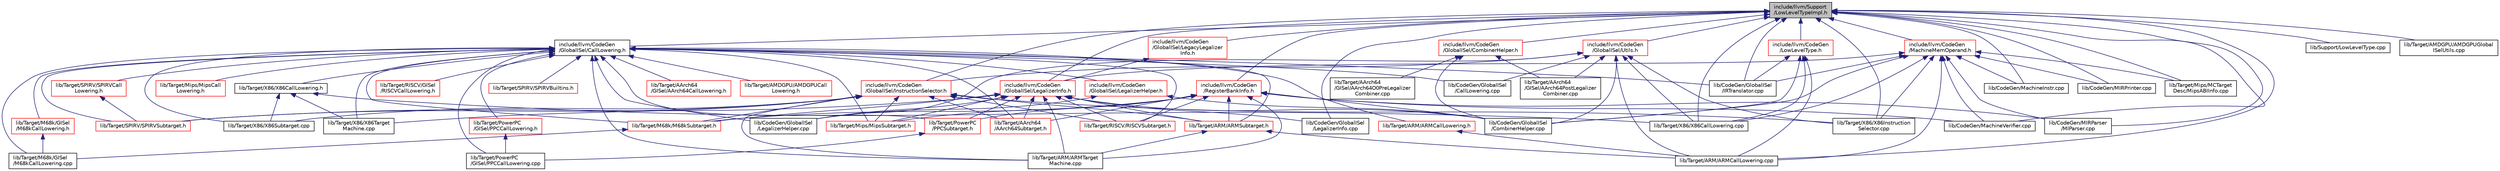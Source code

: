 digraph "include/llvm/Support/LowLevelTypeImpl.h"
{
 // LATEX_PDF_SIZE
  bgcolor="transparent";
  edge [fontname="Helvetica",fontsize="10",labelfontname="Helvetica",labelfontsize="10"];
  node [fontname="Helvetica",fontsize="10",shape=record];
  Node1 [label="include/llvm/Support\l/LowLevelTypeImpl.h",height=0.2,width=0.4,color="black", fillcolor="grey75", style="filled", fontcolor="black",tooltip=" "];
  Node1 -> Node2 [dir="back",color="midnightblue",fontsize="10",style="solid",fontname="Helvetica"];
  Node2 [label="include/llvm/CodeGen\l/GlobalISel/CallLowering.h",height=0.2,width=0.4,color="black",URL="$CallLowering_8h.html",tooltip=" "];
  Node2 -> Node3 [dir="back",color="midnightblue",fontsize="10",style="solid",fontname="Helvetica"];
  Node3 [label="include/llvm/CodeGen\l/GlobalISel/LegalizerHelper.h",height=0.2,width=0.4,color="red",URL="$LegalizerHelper_8h.html",tooltip=" "];
  Node3 -> Node4 [dir="back",color="midnightblue",fontsize="10",style="solid",fontname="Helvetica"];
  Node4 [label="lib/CodeGen/GlobalISel\l/CombinerHelper.cpp",height=0.2,width=0.4,color="black",URL="$CombinerHelper_8cpp.html",tooltip=" "];
  Node3 -> Node6 [dir="back",color="midnightblue",fontsize="10",style="solid",fontname="Helvetica"];
  Node6 [label="lib/CodeGen/GlobalISel\l/LegalizerHelper.cpp",height=0.2,width=0.4,color="black",URL="$LegalizerHelper_8cpp.html",tooltip=" "];
  Node2 -> Node19 [dir="back",color="midnightblue",fontsize="10",style="solid",fontname="Helvetica"];
  Node19 [label="lib/CodeGen/GlobalISel\l/CallLowering.cpp",height=0.2,width=0.4,color="black",URL="$CallLowering_8cpp.html",tooltip=" "];
  Node2 -> Node20 [dir="back",color="midnightblue",fontsize="10",style="solid",fontname="Helvetica"];
  Node20 [label="lib/CodeGen/GlobalISel\l/IRTranslator.cpp",height=0.2,width=0.4,color="black",URL="$IRTranslator_8cpp.html",tooltip=" "];
  Node2 -> Node6 [dir="back",color="midnightblue",fontsize="10",style="solid",fontname="Helvetica"];
  Node2 -> Node21 [dir="back",color="midnightblue",fontsize="10",style="solid",fontname="Helvetica"];
  Node21 [label="lib/Target/AArch64\l/AArch64Subtarget.h",height=0.2,width=0.4,color="red",URL="$AArch64Subtarget_8h.html",tooltip=" "];
  Node2 -> Node60 [dir="back",color="midnightblue",fontsize="10",style="solid",fontname="Helvetica"];
  Node60 [label="lib/Target/AArch64\l/GISel/AArch64CallLowering.h",height=0.2,width=0.4,color="red",URL="$AArch64CallLowering_8h.html",tooltip=" "];
  Node2 -> Node61 [dir="back",color="midnightblue",fontsize="10",style="solid",fontname="Helvetica"];
  Node61 [label="lib/Target/AMDGPU/AMDGPUCall\lLowering.h",height=0.2,width=0.4,color="red",URL="$AMDGPUCallLowering_8h.html",tooltip=" "];
  Node2 -> Node147 [dir="back",color="midnightblue",fontsize="10",style="solid",fontname="Helvetica"];
  Node147 [label="lib/Target/ARM/ARMSubtarget.h",height=0.2,width=0.4,color="red",URL="$ARMSubtarget_8h.html",tooltip=" "];
  Node147 -> Node168 [dir="back",color="midnightblue",fontsize="10",style="solid",fontname="Helvetica"];
  Node168 [label="lib/Target/ARM/ARMCallLowering.cpp",height=0.2,width=0.4,color="black",URL="$ARMCallLowering_8cpp.html",tooltip=" "];
  Node147 -> Node159 [dir="back",color="midnightblue",fontsize="10",style="solid",fontname="Helvetica"];
  Node159 [label="lib/Target/ARM/ARMTarget\lMachine.cpp",height=0.2,width=0.4,color="black",URL="$ARMTargetMachine_8cpp.html",tooltip=" "];
  Node2 -> Node193 [dir="back",color="midnightblue",fontsize="10",style="solid",fontname="Helvetica"];
  Node193 [label="lib/Target/ARM/ARMCallLowering.h",height=0.2,width=0.4,color="red",URL="$ARMCallLowering_8h.html",tooltip=" "];
  Node193 -> Node168 [dir="back",color="midnightblue",fontsize="10",style="solid",fontname="Helvetica"];
  Node2 -> Node159 [dir="back",color="midnightblue",fontsize="10",style="solid",fontname="Helvetica"];
  Node2 -> Node194 [dir="back",color="midnightblue",fontsize="10",style="solid",fontname="Helvetica"];
  Node194 [label="lib/Target/M68k/GISel\l/M68kCallLowering.h",height=0.2,width=0.4,color="red",URL="$M68kCallLowering_8h.html",tooltip=" "];
  Node194 -> Node195 [dir="back",color="midnightblue",fontsize="10",style="solid",fontname="Helvetica"];
  Node195 [label="lib/Target/M68k/GISel\l/M68kCallLowering.cpp",height=0.2,width=0.4,color="black",URL="$M68kCallLowering_8cpp.html",tooltip=" "];
  Node2 -> Node195 [dir="back",color="midnightblue",fontsize="10",style="solid",fontname="Helvetica"];
  Node2 -> Node197 [dir="back",color="midnightblue",fontsize="10",style="solid",fontname="Helvetica"];
  Node197 [label="lib/Target/M68k/M68kSubtarget.h",height=0.2,width=0.4,color="red",URL="$M68kSubtarget_8h.html",tooltip=" "];
  Node197 -> Node195 [dir="back",color="midnightblue",fontsize="10",style="solid",fontname="Helvetica"];
  Node2 -> Node215 [dir="back",color="midnightblue",fontsize="10",style="solid",fontname="Helvetica"];
  Node215 [label="lib/Target/Mips/MipsSubtarget.h",height=0.2,width=0.4,color="red",URL="$MipsSubtarget_8h.html",tooltip=" "];
  Node2 -> Node258 [dir="back",color="midnightblue",fontsize="10",style="solid",fontname="Helvetica"];
  Node258 [label="lib/Target/Mips/MipsCall\lLowering.h",height=0.2,width=0.4,color="red",URL="$MipsCallLowering_8h.html",tooltip=" "];
  Node2 -> Node259 [dir="back",color="midnightblue",fontsize="10",style="solid",fontname="Helvetica"];
  Node259 [label="lib/Target/PowerPC\l/GISel/PPCCallLowering.h",height=0.2,width=0.4,color="red",URL="$PPCCallLowering_8h.html",tooltip=" "];
  Node259 -> Node260 [dir="back",color="midnightblue",fontsize="10",style="solid",fontname="Helvetica"];
  Node260 [label="lib/Target/PowerPC\l/GISel/PPCCallLowering.cpp",height=0.2,width=0.4,color="black",URL="$PPCCallLowering_8cpp.html",tooltip=" "];
  Node2 -> Node260 [dir="back",color="midnightblue",fontsize="10",style="solid",fontname="Helvetica"];
  Node2 -> Node262 [dir="back",color="midnightblue",fontsize="10",style="solid",fontname="Helvetica"];
  Node262 [label="lib/Target/PowerPC\l/PPCSubtarget.h",height=0.2,width=0.4,color="red",URL="$PPCSubtarget_8h.html",tooltip=" "];
  Node262 -> Node260 [dir="back",color="midnightblue",fontsize="10",style="solid",fontname="Helvetica"];
  Node2 -> Node297 [dir="back",color="midnightblue",fontsize="10",style="solid",fontname="Helvetica"];
  Node297 [label="lib/Target/RISCV/GISel\l/RISCVCallLowering.h",height=0.2,width=0.4,color="red",URL="$RISCVCallLowering_8h.html",tooltip=" "];
  Node2 -> Node300 [dir="back",color="midnightblue",fontsize="10",style="solid",fontname="Helvetica"];
  Node300 [label="lib/Target/RISCV/RISCVSubtarget.h",height=0.2,width=0.4,color="red",URL="$RISCVSubtarget_8h.html",tooltip=" "];
  Node2 -> Node327 [dir="back",color="midnightblue",fontsize="10",style="solid",fontname="Helvetica"];
  Node327 [label="lib/Target/SPIRV/SPIRVCall\lLowering.h",height=0.2,width=0.4,color="red",URL="$SPIRVCallLowering_8h.html",tooltip=" "];
  Node327 -> Node328 [dir="back",color="midnightblue",fontsize="10",style="solid",fontname="Helvetica"];
  Node328 [label="lib/Target/SPIRV/SPIRVSubtarget.h",height=0.2,width=0.4,color="red",URL="$SPIRVSubtarget_8h.html",tooltip=" "];
  Node2 -> Node328 [dir="back",color="midnightblue",fontsize="10",style="solid",fontname="Helvetica"];
  Node2 -> Node343 [dir="back",color="midnightblue",fontsize="10",style="solid",fontname="Helvetica"];
  Node343 [label="lib/Target/SPIRV/SPIRVBuiltins.h",height=0.2,width=0.4,color="red",URL="$SPIRVBuiltins_8h.html",tooltip=" "];
  Node2 -> Node345 [dir="back",color="midnightblue",fontsize="10",style="solid",fontname="Helvetica"];
  Node345 [label="lib/Target/X86/X86CallLowering.h",height=0.2,width=0.4,color="black",URL="$X86CallLowering_8h.html",tooltip=" "];
  Node345 -> Node346 [dir="back",color="midnightblue",fontsize="10",style="solid",fontname="Helvetica"];
  Node346 [label="lib/Target/X86/X86CallLowering.cpp",height=0.2,width=0.4,color="black",URL="$X86CallLowering_8cpp.html",tooltip=" "];
  Node345 -> Node347 [dir="back",color="midnightblue",fontsize="10",style="solid",fontname="Helvetica"];
  Node347 [label="lib/Target/X86/X86Subtarget.cpp",height=0.2,width=0.4,color="black",URL="$X86Subtarget_8cpp.html",tooltip=" "];
  Node345 -> Node348 [dir="back",color="midnightblue",fontsize="10",style="solid",fontname="Helvetica"];
  Node348 [label="lib/Target/X86/X86Target\lMachine.cpp",height=0.2,width=0.4,color="black",URL="$X86TargetMachine_8cpp.html",tooltip=" "];
  Node2 -> Node347 [dir="back",color="midnightblue",fontsize="10",style="solid",fontname="Helvetica"];
  Node2 -> Node348 [dir="back",color="midnightblue",fontsize="10",style="solid",fontname="Helvetica"];
  Node1 -> Node349 [dir="back",color="midnightblue",fontsize="10",style="solid",fontname="Helvetica"];
  Node349 [label="include/llvm/CodeGen\l/GlobalISel/CombinerHelper.h",height=0.2,width=0.4,color="red",URL="$CombinerHelper_8h.html",tooltip=" "];
  Node349 -> Node4 [dir="back",color="midnightblue",fontsize="10",style="solid",fontname="Helvetica"];
  Node349 -> Node43 [dir="back",color="midnightblue",fontsize="10",style="solid",fontname="Helvetica"];
  Node43 [label="lib/Target/AArch64\l/GISel/AArch64O0PreLegalizer\lCombiner.cpp",height=0.2,width=0.4,color="black",URL="$AArch64O0PreLegalizerCombiner_8cpp.html",tooltip=" "];
  Node349 -> Node44 [dir="back",color="midnightblue",fontsize="10",style="solid",fontname="Helvetica"];
  Node44 [label="lib/Target/AArch64\l/GISel/AArch64PostLegalizer\lCombiner.cpp",height=0.2,width=0.4,color="black",URL="$AArch64PostLegalizerCombiner_8cpp.html",tooltip=" "];
  Node1 -> Node351 [dir="back",color="midnightblue",fontsize="10",style="solid",fontname="Helvetica"];
  Node351 [label="include/llvm/CodeGen\l/GlobalISel/InstructionSelector.h",height=0.2,width=0.4,color="red",URL="$InstructionSelector_8h.html",tooltip=" "];
  Node351 -> Node21 [dir="back",color="midnightblue",fontsize="10",style="solid",fontname="Helvetica"];
  Node351 -> Node147 [dir="back",color="midnightblue",fontsize="10",style="solid",fontname="Helvetica"];
  Node351 -> Node159 [dir="back",color="midnightblue",fontsize="10",style="solid",fontname="Helvetica"];
  Node351 -> Node197 [dir="back",color="midnightblue",fontsize="10",style="solid",fontname="Helvetica"];
  Node351 -> Node215 [dir="back",color="midnightblue",fontsize="10",style="solid",fontname="Helvetica"];
  Node351 -> Node300 [dir="back",color="midnightblue",fontsize="10",style="solid",fontname="Helvetica"];
  Node351 -> Node328 [dir="back",color="midnightblue",fontsize="10",style="solid",fontname="Helvetica"];
  Node351 -> Node353 [dir="back",color="midnightblue",fontsize="10",style="solid",fontname="Helvetica"];
  Node353 [label="lib/Target/X86/X86Instruction\lSelector.cpp",height=0.2,width=0.4,color="black",URL="$X86InstructionSelector_8cpp.html",tooltip=" "];
  Node351 -> Node347 [dir="back",color="midnightblue",fontsize="10",style="solid",fontname="Helvetica"];
  Node351 -> Node348 [dir="back",color="midnightblue",fontsize="10",style="solid",fontname="Helvetica"];
  Node1 -> Node357 [dir="back",color="midnightblue",fontsize="10",style="solid",fontname="Helvetica"];
  Node357 [label="include/llvm/CodeGen\l/GlobalISel/LegacyLegalizer\lInfo.h",height=0.2,width=0.4,color="red",URL="$LegacyLegalizerInfo_8h.html",tooltip=" "];
  Node357 -> Node358 [dir="back",color="midnightblue",fontsize="10",style="solid",fontname="Helvetica"];
  Node358 [label="include/llvm/CodeGen\l/GlobalISel/LegalizerInfo.h",height=0.2,width=0.4,color="red",URL="$LegalizerInfo_8h.html",tooltip=" "];
  Node358 -> Node4 [dir="back",color="midnightblue",fontsize="10",style="solid",fontname="Helvetica"];
  Node358 -> Node6 [dir="back",color="midnightblue",fontsize="10",style="solid",fontname="Helvetica"];
  Node358 -> Node363 [dir="back",color="midnightblue",fontsize="10",style="solid",fontname="Helvetica"];
  Node363 [label="lib/CodeGen/GlobalISel\l/LegalizerInfo.cpp",height=0.2,width=0.4,color="black",URL="$LegalizerInfo_8cpp.html",tooltip=" "];
  Node358 -> Node21 [dir="back",color="midnightblue",fontsize="10",style="solid",fontname="Helvetica"];
  Node358 -> Node147 [dir="back",color="midnightblue",fontsize="10",style="solid",fontname="Helvetica"];
  Node358 -> Node159 [dir="back",color="midnightblue",fontsize="10",style="solid",fontname="Helvetica"];
  Node358 -> Node197 [dir="back",color="midnightblue",fontsize="10",style="solid",fontname="Helvetica"];
  Node358 -> Node215 [dir="back",color="midnightblue",fontsize="10",style="solid",fontname="Helvetica"];
  Node358 -> Node262 [dir="back",color="midnightblue",fontsize="10",style="solid",fontname="Helvetica"];
  Node358 -> Node300 [dir="back",color="midnightblue",fontsize="10",style="solid",fontname="Helvetica"];
  Node358 -> Node328 [dir="back",color="midnightblue",fontsize="10",style="solid",fontname="Helvetica"];
  Node1 -> Node358 [dir="back",color="midnightblue",fontsize="10",style="solid",fontname="Helvetica"];
  Node1 -> Node376 [dir="back",color="midnightblue",fontsize="10",style="solid",fontname="Helvetica"];
  Node376 [label="include/llvm/CodeGen\l/GlobalISel/Utils.h",height=0.2,width=0.4,color="red",URL="$CodeGen_2GlobalISel_2Utils_8h.html",tooltip=" "];
  Node376 -> Node351 [dir="back",color="midnightblue",fontsize="10",style="solid",fontname="Helvetica"];
  Node376 -> Node19 [dir="back",color="midnightblue",fontsize="10",style="solid",fontname="Helvetica"];
  Node376 -> Node4 [dir="back",color="midnightblue",fontsize="10",style="solid",fontname="Helvetica"];
  Node376 -> Node6 [dir="back",color="midnightblue",fontsize="10",style="solid",fontname="Helvetica"];
  Node376 -> Node44 [dir="back",color="midnightblue",fontsize="10",style="solid",fontname="Helvetica"];
  Node376 -> Node168 [dir="back",color="midnightblue",fontsize="10",style="solid",fontname="Helvetica"];
  Node376 -> Node346 [dir="back",color="midnightblue",fontsize="10",style="solid",fontname="Helvetica"];
  Node376 -> Node353 [dir="back",color="midnightblue",fontsize="10",style="solid",fontname="Helvetica"];
  Node1 -> Node951 [dir="back",color="midnightblue",fontsize="10",style="solid",fontname="Helvetica"];
  Node951 [label="include/llvm/CodeGen\l/LowLevelType.h",height=0.2,width=0.4,color="red",URL="$LowLevelType_8h.html",tooltip=" "];
  Node951 -> Node4 [dir="back",color="midnightblue",fontsize="10",style="solid",fontname="Helvetica"];
  Node951 -> Node20 [dir="back",color="midnightblue",fontsize="10",style="solid",fontname="Helvetica"];
  Node951 -> Node168 [dir="back",color="midnightblue",fontsize="10",style="solid",fontname="Helvetica"];
  Node951 -> Node346 [dir="back",color="midnightblue",fontsize="10",style="solid",fontname="Helvetica"];
  Node1 -> Node1052 [dir="back",color="midnightblue",fontsize="10",style="solid",fontname="Helvetica"];
  Node1052 [label="include/llvm/CodeGen\l/MachineMemOperand.h",height=0.2,width=0.4,color="red",URL="$MachineMemOperand_8h.html",tooltip=" "];
  Node1052 -> Node358 [dir="back",color="midnightblue",fontsize="10",style="solid",fontname="Helvetica"];
  Node1052 -> Node4 [dir="back",color="midnightblue",fontsize="10",style="solid",fontname="Helvetica"];
  Node1052 -> Node20 [dir="back",color="midnightblue",fontsize="10",style="solid",fontname="Helvetica"];
  Node1052 -> Node450 [dir="back",color="midnightblue",fontsize="10",style="solid",fontname="Helvetica"];
  Node450 [label="lib/CodeGen/MachineInstr.cpp",height=0.2,width=0.4,color="black",URL="$MachineInstr_8cpp.html",tooltip=" "];
  Node1052 -> Node463 [dir="back",color="midnightblue",fontsize="10",style="solid",fontname="Helvetica"];
  Node463 [label="lib/CodeGen/MachineVerifier.cpp",height=0.2,width=0.4,color="black",URL="$MachineVerifier_8cpp.html",tooltip=" "];
  Node1052 -> Node465 [dir="back",color="midnightblue",fontsize="10",style="solid",fontname="Helvetica"];
  Node465 [label="lib/CodeGen/MIRParser\l/MIParser.cpp",height=0.2,width=0.4,color="black",URL="$MIParser_8cpp.html",tooltip=" "];
  Node1052 -> Node466 [dir="back",color="midnightblue",fontsize="10",style="solid",fontname="Helvetica"];
  Node466 [label="lib/CodeGen/MIRPrinter.cpp",height=0.2,width=0.4,color="black",URL="$MIRPrinter_8cpp.html",tooltip=" "];
  Node1052 -> Node168 [dir="back",color="midnightblue",fontsize="10",style="solid",fontname="Helvetica"];
  Node1052 -> Node1395 [dir="back",color="midnightblue",fontsize="10",style="solid",fontname="Helvetica"];
  Node1395 [label="lib/Target/Mips/MCTarget\lDesc/MipsABIInfo.cpp",height=0.2,width=0.4,color="black",URL="$MipsABIInfo_8cpp.html",tooltip=" "];
  Node1052 -> Node346 [dir="back",color="midnightblue",fontsize="10",style="solid",fontname="Helvetica"];
  Node1052 -> Node353 [dir="back",color="midnightblue",fontsize="10",style="solid",fontname="Helvetica"];
  Node1 -> Node1426 [dir="back",color="midnightblue",fontsize="10",style="solid",fontname="Helvetica"];
  Node1426 [label="include/llvm/CodeGen\l/RegisterBankInfo.h",height=0.2,width=0.4,color="red",URL="$RegisterBankInfo_8h.html",tooltip=" "];
  Node1426 -> Node4 [dir="back",color="midnightblue",fontsize="10",style="solid",fontname="Helvetica"];
  Node1426 -> Node463 [dir="back",color="midnightblue",fontsize="10",style="solid",fontname="Helvetica"];
  Node1426 -> Node465 [dir="back",color="midnightblue",fontsize="10",style="solid",fontname="Helvetica"];
  Node1426 -> Node21 [dir="back",color="midnightblue",fontsize="10",style="solid",fontname="Helvetica"];
  Node1426 -> Node147 [dir="back",color="midnightblue",fontsize="10",style="solid",fontname="Helvetica"];
  Node1426 -> Node159 [dir="back",color="midnightblue",fontsize="10",style="solid",fontname="Helvetica"];
  Node1426 -> Node197 [dir="back",color="midnightblue",fontsize="10",style="solid",fontname="Helvetica"];
  Node1426 -> Node215 [dir="back",color="midnightblue",fontsize="10",style="solid",fontname="Helvetica"];
  Node1426 -> Node262 [dir="back",color="midnightblue",fontsize="10",style="solid",fontname="Helvetica"];
  Node1426 -> Node300 [dir="back",color="midnightblue",fontsize="10",style="solid",fontname="Helvetica"];
  Node1 -> Node20 [dir="back",color="midnightblue",fontsize="10",style="solid",fontname="Helvetica"];
  Node1 -> Node363 [dir="back",color="midnightblue",fontsize="10",style="solid",fontname="Helvetica"];
  Node1 -> Node450 [dir="back",color="midnightblue",fontsize="10",style="solid",fontname="Helvetica"];
  Node1 -> Node463 [dir="back",color="midnightblue",fontsize="10",style="solid",fontname="Helvetica"];
  Node1 -> Node465 [dir="back",color="midnightblue",fontsize="10",style="solid",fontname="Helvetica"];
  Node1 -> Node466 [dir="back",color="midnightblue",fontsize="10",style="solid",fontname="Helvetica"];
  Node1 -> Node1434 [dir="back",color="midnightblue",fontsize="10",style="solid",fontname="Helvetica"];
  Node1434 [label="lib/Support/LowLevelType.cpp",height=0.2,width=0.4,color="black",URL="$Support_2LowLevelType_8cpp.html",tooltip=" "];
  Node1 -> Node110 [dir="back",color="midnightblue",fontsize="10",style="solid",fontname="Helvetica"];
  Node110 [label="lib/Target/AMDGPU/AMDGPUGlobal\lISelUtils.cpp",height=0.2,width=0.4,color="black",URL="$AMDGPUGlobalISelUtils_8cpp.html",tooltip=" "];
  Node1 -> Node168 [dir="back",color="midnightblue",fontsize="10",style="solid",fontname="Helvetica"];
  Node1 -> Node1395 [dir="back",color="midnightblue",fontsize="10",style="solid",fontname="Helvetica"];
  Node1 -> Node346 [dir="back",color="midnightblue",fontsize="10",style="solid",fontname="Helvetica"];
  Node1 -> Node353 [dir="back",color="midnightblue",fontsize="10",style="solid",fontname="Helvetica"];
}
